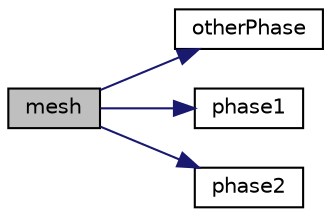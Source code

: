 digraph "mesh"
{
  bgcolor="transparent";
  edge [fontname="Helvetica",fontsize="10",labelfontname="Helvetica",labelfontsize="10"];
  node [fontname="Helvetica",fontsize="10",shape=record];
  rankdir="LR";
  Node1 [label="mesh",height=0.2,width=0.4,color="black", fillcolor="grey75", style="filled", fontcolor="black"];
  Node1 -> Node2 [color="midnightblue",fontsize="10",style="solid",fontname="Helvetica"];
  Node2 [label="otherPhase",height=0.2,width=0.4,color="black",URL="$a02714.html#a7a66222af4865209cd410d77cd196fe6",tooltip="Constant access the phase not given as an argument. "];
  Node1 -> Node3 [color="midnightblue",fontsize="10",style="solid",fontname="Helvetica"];
  Node3 [label="phase1",height=0.2,width=0.4,color="black",URL="$a02714.html#aafa87466cebd9ebda4a09ea338673568",tooltip="Constant access phase model 1. "];
  Node1 -> Node4 [color="midnightblue",fontsize="10",style="solid",fontname="Helvetica"];
  Node4 [label="phase2",height=0.2,width=0.4,color="black",URL="$a02714.html#ace6dda1224b634f41045415a3ba6089d",tooltip="Constant access phase model 2. "];
}
